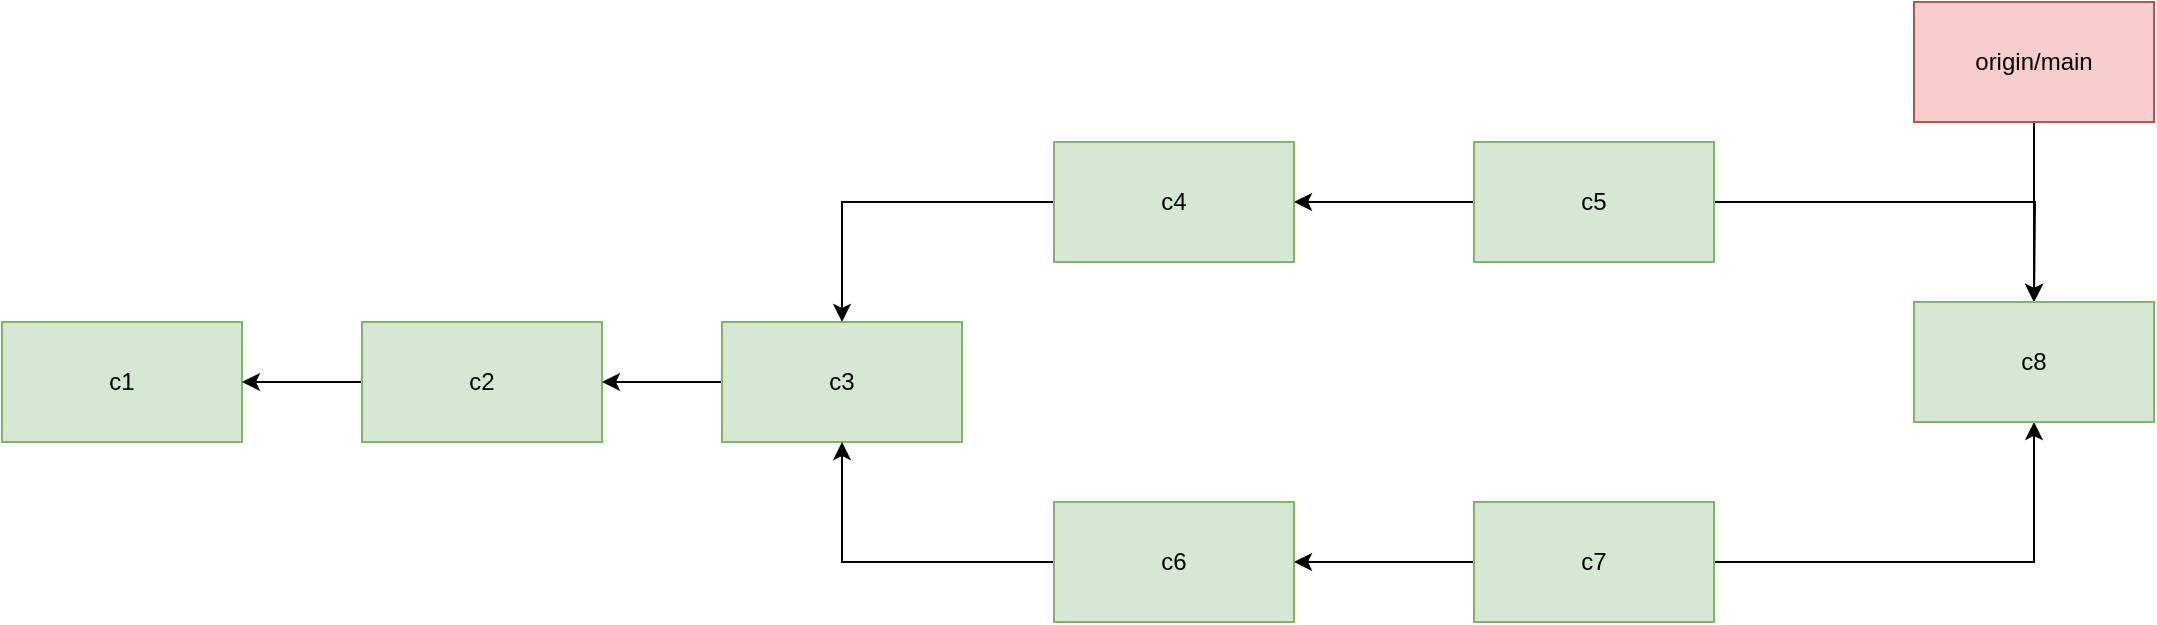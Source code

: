 <mxfile version="20.2.3" type="device"><diagram id="wxGzSOQtfq7QCTVpDWFa" name="第 1 页"><mxGraphModel dx="1209" dy="852" grid="1" gridSize="10" guides="1" tooltips="1" connect="1" arrows="1" fold="1" page="1" pageScale="1" pageWidth="827" pageHeight="1169" math="0" shadow="0"><root><mxCell id="0"/><mxCell id="1" parent="0"/><mxCell id="uBkfrj_k3_5SKmttP29U-1" value="c1" style="rounded=0;whiteSpace=wrap;html=1;fillColor=#d5e8d4;strokeColor=#82b366;" vertex="1" parent="1"><mxGeometry x="84" y="370" width="120" height="60" as="geometry"/></mxCell><mxCell id="uBkfrj_k3_5SKmttP29U-6" value="" style="edgeStyle=orthogonalEdgeStyle;rounded=0;orthogonalLoop=1;jettySize=auto;html=1;" edge="1" parent="1" source="uBkfrj_k3_5SKmttP29U-2" target="uBkfrj_k3_5SKmttP29U-1"><mxGeometry relative="1" as="geometry"/></mxCell><mxCell id="uBkfrj_k3_5SKmttP29U-2" value="c2" style="rounded=0;whiteSpace=wrap;html=1;fillColor=#d5e8d4;strokeColor=#82b366;" vertex="1" parent="1"><mxGeometry x="264" y="370" width="120" height="60" as="geometry"/></mxCell><mxCell id="uBkfrj_k3_5SKmttP29U-7" value="" style="edgeStyle=orthogonalEdgeStyle;rounded=0;orthogonalLoop=1;jettySize=auto;html=1;" edge="1" parent="1" source="uBkfrj_k3_5SKmttP29U-3" target="uBkfrj_k3_5SKmttP29U-2"><mxGeometry relative="1" as="geometry"/></mxCell><mxCell id="uBkfrj_k3_5SKmttP29U-3" value="c3" style="rounded=0;whiteSpace=wrap;html=1;fillColor=#d5e8d4;strokeColor=#82b366;" vertex="1" parent="1"><mxGeometry x="444" y="370" width="120" height="60" as="geometry"/></mxCell><mxCell id="uBkfrj_k3_5SKmttP29U-19" value="" style="edgeStyle=orthogonalEdgeStyle;rounded=0;orthogonalLoop=1;jettySize=auto;html=1;" edge="1" parent="1" source="uBkfrj_k3_5SKmttP29U-4"><mxGeometry relative="1" as="geometry"><mxPoint x="1100" y="360" as="targetPoint"/></mxGeometry></mxCell><mxCell id="uBkfrj_k3_5SKmttP29U-4" value="origin/main" style="rounded=0;whiteSpace=wrap;html=1;fillColor=#f8cecc;strokeColor=#b85450;" vertex="1" parent="1"><mxGeometry x="1040" y="210" width="120" height="60" as="geometry"/></mxCell><mxCell id="uBkfrj_k3_5SKmttP29U-11" style="edgeStyle=orthogonalEdgeStyle;rounded=0;orthogonalLoop=1;jettySize=auto;html=1;" edge="1" parent="1" source="uBkfrj_k3_5SKmttP29U-10" target="uBkfrj_k3_5SKmttP29U-3"><mxGeometry relative="1" as="geometry"/></mxCell><mxCell id="uBkfrj_k3_5SKmttP29U-10" value="c4" style="rounded=0;whiteSpace=wrap;html=1;fillColor=#d5e8d4;strokeColor=#82b366;" vertex="1" parent="1"><mxGeometry x="610" y="280" width="120" height="60" as="geometry"/></mxCell><mxCell id="uBkfrj_k3_5SKmttP29U-13" style="edgeStyle=orthogonalEdgeStyle;rounded=0;orthogonalLoop=1;jettySize=auto;html=1;entryX=0.5;entryY=1;entryDx=0;entryDy=0;" edge="1" parent="1" source="uBkfrj_k3_5SKmttP29U-12" target="uBkfrj_k3_5SKmttP29U-3"><mxGeometry relative="1" as="geometry"/></mxCell><mxCell id="uBkfrj_k3_5SKmttP29U-12" value="c6" style="rounded=0;whiteSpace=wrap;html=1;fillColor=#d5e8d4;strokeColor=#82b366;" vertex="1" parent="1"><mxGeometry x="610" y="460" width="120" height="60" as="geometry"/></mxCell><mxCell id="uBkfrj_k3_5SKmttP29U-15" value="" style="edgeStyle=orthogonalEdgeStyle;rounded=0;orthogonalLoop=1;jettySize=auto;html=1;" edge="1" parent="1" source="uBkfrj_k3_5SKmttP29U-14" target="uBkfrj_k3_5SKmttP29U-12"><mxGeometry relative="1" as="geometry"/></mxCell><mxCell id="uBkfrj_k3_5SKmttP29U-22" style="edgeStyle=orthogonalEdgeStyle;rounded=0;orthogonalLoop=1;jettySize=auto;html=1;entryX=0.5;entryY=1;entryDx=0;entryDy=0;" edge="1" parent="1" source="uBkfrj_k3_5SKmttP29U-14" target="uBkfrj_k3_5SKmttP29U-20"><mxGeometry relative="1" as="geometry"><mxPoint x="1100" y="440" as="targetPoint"/></mxGeometry></mxCell><mxCell id="uBkfrj_k3_5SKmttP29U-14" value="c7" style="rounded=0;whiteSpace=wrap;html=1;fillColor=#d5e8d4;strokeColor=#82b366;" vertex="1" parent="1"><mxGeometry x="820" y="460" width="120" height="60" as="geometry"/></mxCell><mxCell id="uBkfrj_k3_5SKmttP29U-17" value="" style="edgeStyle=orthogonalEdgeStyle;rounded=0;orthogonalLoop=1;jettySize=auto;html=1;" edge="1" parent="1" source="uBkfrj_k3_5SKmttP29U-16" target="uBkfrj_k3_5SKmttP29U-10"><mxGeometry relative="1" as="geometry"/></mxCell><mxCell id="uBkfrj_k3_5SKmttP29U-21" style="edgeStyle=orthogonalEdgeStyle;rounded=0;orthogonalLoop=1;jettySize=auto;html=1;" edge="1" parent="1" source="uBkfrj_k3_5SKmttP29U-16"><mxGeometry relative="1" as="geometry"><mxPoint x="1100" y="360" as="targetPoint"/></mxGeometry></mxCell><mxCell id="uBkfrj_k3_5SKmttP29U-16" value="c5" style="rounded=0;whiteSpace=wrap;html=1;fillColor=#d5e8d4;strokeColor=#82b366;" vertex="1" parent="1"><mxGeometry x="820" y="280" width="120" height="60" as="geometry"/></mxCell><mxCell id="uBkfrj_k3_5SKmttP29U-20" value="c8" style="rounded=0;whiteSpace=wrap;html=1;fillColor=#d5e8d4;strokeColor=#82b366;" vertex="1" parent="1"><mxGeometry x="1040" y="360" width="120" height="60" as="geometry"/></mxCell></root></mxGraphModel></diagram></mxfile>